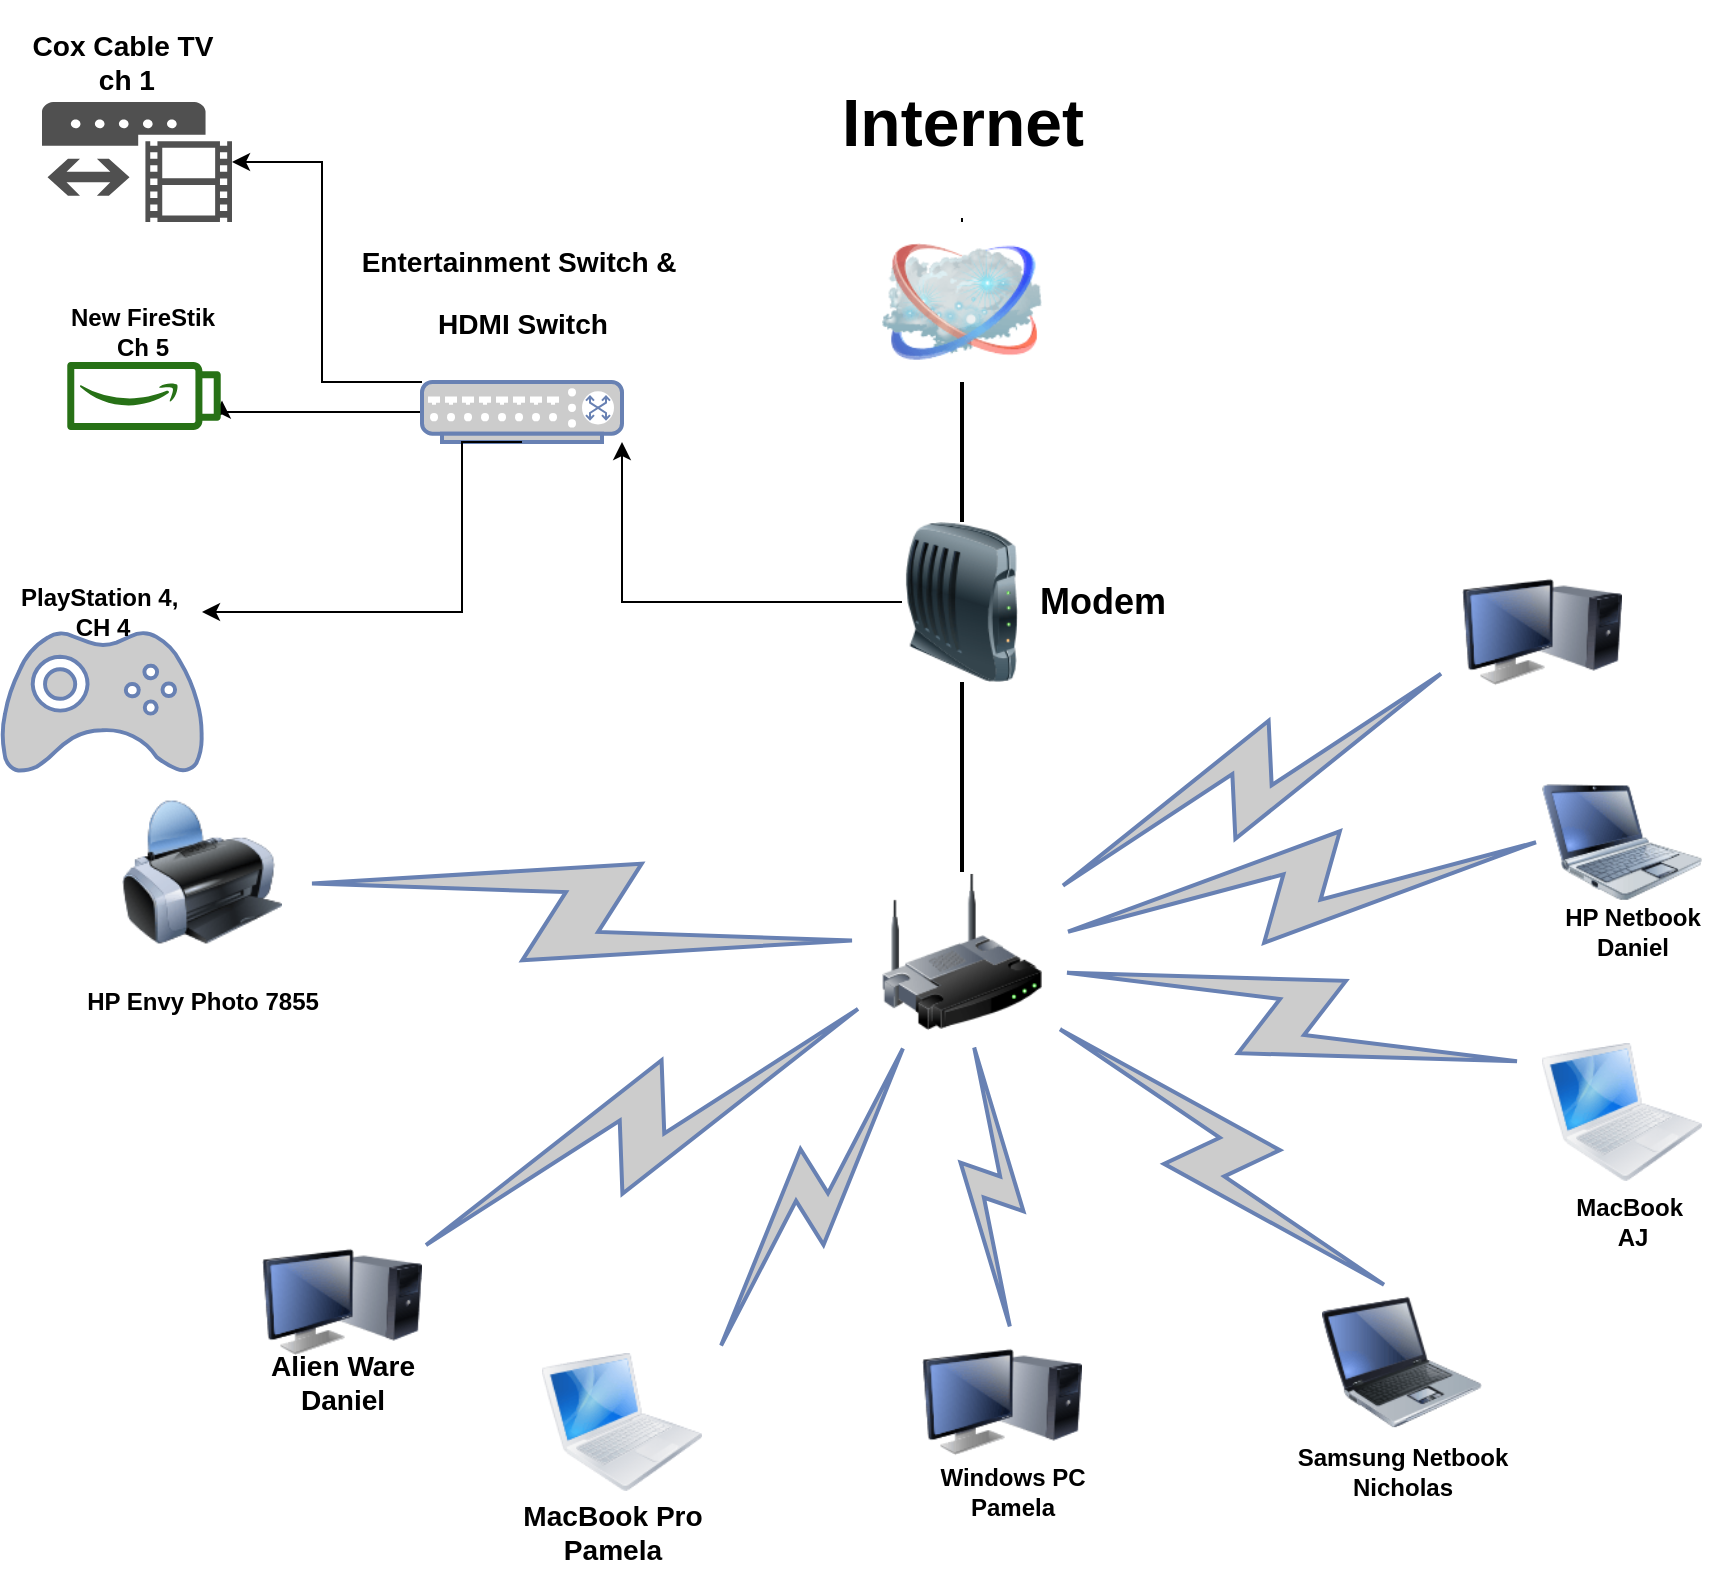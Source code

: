 <mxfile version="14.6.5" type="github">
  <diagram name="Page-1" id="55a83fd1-7818-8e21-69c5-c3457e3827bb">
    <mxGraphModel dx="695" dy="450" grid="1" gridSize="10" guides="1" tooltips="1" connect="1" arrows="1" fold="1" page="1" pageScale="1" pageWidth="1100" pageHeight="850" background="#ffffff" math="0" shadow="0">
      <root>
        <mxCell id="0" />
        <mxCell id="1" parent="0" />
        <mxCell id="69ecfefc5c41e42c-18" style="edgeStyle=none;rounded=0;html=1;labelBackgroundColor=none;endArrow=none;strokeWidth=2;fontFamily=Verdana;fontSize=22" parent="1" source="69ecfefc5c41e42c-1" edge="1">
          <mxGeometry relative="1" as="geometry">
            <mxPoint x="510" y="370" as="targetPoint" />
          </mxGeometry>
        </mxCell>
        <mxCell id="69ecfefc5c41e42c-1" value="" style="image;html=1;labelBackgroundColor=#ffffff;image=img/lib/clip_art/networking/Wireless_Router_128x128.png;rounded=1;shadow=0;comic=0;strokeWidth=2;fontSize=22" parent="1" vertex="1">
          <mxGeometry x="470" y="465" width="80" height="80" as="geometry" />
        </mxCell>
        <mxCell id="n9olnESUbjl3bB3hCqBm-7" value="" style="edgeStyle=orthogonalEdgeStyle;rounded=0;orthogonalLoop=1;jettySize=auto;html=1;" edge="1" parent="1" source="69ecfefc5c41e42c-2">
          <mxGeometry relative="1" as="geometry">
            <mxPoint x="510" y="60" as="targetPoint" />
          </mxGeometry>
        </mxCell>
        <mxCell id="69ecfefc5c41e42c-2" value="&lt;h2&gt;Internet&lt;/h2&gt;" style="image;html=1;labelBackgroundColor=#ffffff;image=img/lib/clip_art/networking/Cloud_128x128.png;rounded=1;shadow=0;comic=0;strokeWidth=2;fontSize=22;labelPosition=center;verticalLabelPosition=top;align=center;verticalAlign=bottom;" parent="1" vertex="1">
          <mxGeometry x="470" y="140" width="80" height="80" as="geometry" />
        </mxCell>
        <mxCell id="69ecfefc5c41e42c-19" style="edgeStyle=none;rounded=0;html=1;labelBackgroundColor=none;endArrow=none;strokeWidth=2;fontFamily=Verdana;fontSize=22" parent="1" target="69ecfefc5c41e42c-2" edge="1">
          <mxGeometry relative="1" as="geometry">
            <mxPoint x="510" y="290" as="sourcePoint" />
          </mxGeometry>
        </mxCell>
        <mxCell id="69ecfefc5c41e42c-6" value="&lt;h3 style=&quot;font-size: 12px ; line-height: 100%&quot;&gt;HP Envy Photo 7855&lt;/h3&gt;" style="image;html=1;labelBackgroundColor=#ffffff;image=img/lib/clip_art/computers/Printer_128x128.png;rounded=1;shadow=0;comic=0;strokeWidth=2;fontSize=22;align=center;" parent="1" vertex="1">
          <mxGeometry x="90" y="425" width="80" height="80" as="geometry" />
        </mxCell>
        <mxCell id="69ecfefc5c41e42c-11" value="" style="html=1;fillColor=#CCCCCC;strokeColor=#6881B3;gradientColor=none;gradientDirection=north;strokeWidth=2;shape=mxgraph.networks.comm_link_edge;html=1;labelBackgroundColor=none;endArrow=none;fontFamily=Verdana;fontSize=22;fontColor=#000000;" parent="1" source="69ecfefc5c41e42c-6" target="69ecfefc5c41e42c-1" edge="1">
          <mxGeometry width="100" height="100" relative="1" as="geometry">
            <mxPoint x="300" y="390" as="sourcePoint" />
            <mxPoint x="400" y="290" as="targetPoint" />
          </mxGeometry>
        </mxCell>
        <mxCell id="69ecfefc5c41e42c-12" value="" style="html=1;fillColor=#CCCCCC;strokeColor=#6881B3;gradientColor=none;gradientDirection=north;strokeWidth=2;shape=mxgraph.networks.comm_link_edge;html=1;labelBackgroundColor=none;endArrow=none;fontFamily=Verdana;fontSize=22;fontColor=#000000;fontStyle=1" parent="1" target="69ecfefc5c41e42c-1" edge="1">
          <mxGeometry width="100" height="100" relative="1" as="geometry">
            <mxPoint x="230" y="658.125" as="sourcePoint" />
            <mxPoint x="470" y="508.043" as="targetPoint" />
          </mxGeometry>
        </mxCell>
        <mxCell id="69ecfefc5c41e42c-13" value="" style="html=1;fillColor=#CCCCCC;strokeColor=#6881B3;gradientColor=none;gradientDirection=north;strokeWidth=2;shape=mxgraph.networks.comm_link_edge;html=1;labelBackgroundColor=none;endArrow=none;fontFamily=Verdana;fontSize=22;fontColor=#000000;" parent="1" target="69ecfefc5c41e42c-1" edge="1">
          <mxGeometry width="100" height="100" relative="1" as="geometry">
            <mxPoint x="384.49" y="710" as="sourcePoint" />
            <mxPoint x="480" y="518.043" as="targetPoint" />
          </mxGeometry>
        </mxCell>
        <mxCell id="69ecfefc5c41e42c-14" value="" style="html=1;fillColor=#CCCCCC;strokeColor=#6881B3;gradientColor=none;gradientDirection=north;strokeWidth=2;shape=mxgraph.networks.comm_link_edge;html=1;labelBackgroundColor=none;endArrow=none;fontFamily=Verdana;fontSize=22;fontColor=#000000;" parent="1" target="69ecfefc5c41e42c-1" edge="1">
          <mxGeometry width="100" height="100" relative="1" as="geometry">
            <mxPoint x="534.894" y="700" as="sourcePoint" />
            <mxPoint x="490" y="528.043" as="targetPoint" />
          </mxGeometry>
        </mxCell>
        <mxCell id="69ecfefc5c41e42c-15" value="" style="html=1;fillColor=#CCCCCC;strokeColor=#6881B3;gradientColor=none;gradientDirection=north;strokeWidth=2;shape=mxgraph.networks.comm_link_edge;html=1;labelBackgroundColor=none;endArrow=none;fontFamily=Verdana;fontSize=22;fontColor=#000000;" parent="1" target="69ecfefc5c41e42c-1" edge="1">
          <mxGeometry width="100" height="100" relative="1" as="geometry">
            <mxPoint x="730" y="678.462" as="sourcePoint" />
            <mxPoint x="500" y="538.043" as="targetPoint" />
          </mxGeometry>
        </mxCell>
        <mxCell id="69ecfefc5c41e42c-16" value="" style="html=1;fillColor=#CCCCCC;strokeColor=#6881B3;gradientColor=none;gradientDirection=north;strokeWidth=2;shape=mxgraph.networks.comm_link_edge;html=1;labelBackgroundColor=none;endArrow=none;fontFamily=Verdana;fontSize=22;fontColor=#000000;" parent="1" target="69ecfefc5c41e42c-1" edge="1">
          <mxGeometry width="100" height="100" relative="1" as="geometry">
            <mxPoint x="800" y="562.121" as="sourcePoint" />
            <mxPoint x="510" y="548.043" as="targetPoint" />
          </mxGeometry>
        </mxCell>
        <mxCell id="69ecfefc5c41e42c-17" value="" style="html=1;fillColor=#CCCCCC;strokeColor=#6881B3;gradientColor=none;gradientDirection=north;strokeWidth=2;shape=mxgraph.networks.comm_link_edge;html=1;labelBackgroundColor=none;endArrow=none;fontFamily=Verdana;fontSize=22;fontColor=#000000;" parent="1" target="69ecfefc5c41e42c-1" edge="1">
          <mxGeometry width="100" height="100" relative="1" as="geometry">
            <mxPoint x="810" y="447.647" as="sourcePoint" />
            <mxPoint x="520" y="558.043" as="targetPoint" />
          </mxGeometry>
        </mxCell>
        <mxCell id="n9olnESUbjl3bB3hCqBm-1" value="" style="image;html=1;image=img/lib/clip_art/networking/Modem_128x128.png" vertex="1" parent="1">
          <mxGeometry x="470" y="290" width="80" height="80" as="geometry" />
        </mxCell>
        <mxCell id="n9olnESUbjl3bB3hCqBm-2" value="&lt;h2 style=&quot;text-align: right&quot;&gt;Modem&lt;/h2&gt;" style="text;html=1;resizable=0;autosize=1;align=center;verticalAlign=middle;points=[];fillColor=none;strokeColor=none;rounded=0;" vertex="1" parent="1">
          <mxGeometry x="540" y="305" width="80" height="50" as="geometry" />
        </mxCell>
        <mxCell id="n9olnESUbjl3bB3hCqBm-20" value="" style="edgeStyle=orthogonalEdgeStyle;rounded=0;orthogonalLoop=1;jettySize=auto;html=1;" edge="1" parent="1" source="n9olnESUbjl3bB3hCqBm-4">
          <mxGeometry relative="1" as="geometry">
            <mxPoint x="140" y="229.3" as="targetPoint" />
            <Array as="points">
              <mxPoint x="140" y="235" />
            </Array>
          </mxGeometry>
        </mxCell>
        <mxCell id="n9olnESUbjl3bB3hCqBm-4" value="" style="fontColor=#0066CC;verticalAlign=top;verticalLabelPosition=bottom;labelPosition=center;align=center;html=1;outlineConnect=0;fillColor=#CCCCCC;strokeColor=#6881B3;gradientColor=none;gradientDirection=north;strokeWidth=2;shape=mxgraph.networks.switch;" vertex="1" parent="1">
          <mxGeometry x="240" y="220" width="100" height="30" as="geometry" />
        </mxCell>
        <mxCell id="n9olnESUbjl3bB3hCqBm-16" value="" style="edgeStyle=orthogonalEdgeStyle;rounded=0;orthogonalLoop=1;jettySize=auto;html=1;exitX=0.5;exitY=1;exitDx=0;exitDy=0;exitPerimeter=0;" edge="1" parent="1" source="n9olnESUbjl3bB3hCqBm-4" target="n9olnESUbjl3bB3hCqBm-15">
          <mxGeometry relative="1" as="geometry">
            <mxPoint x="290" y="260" as="sourcePoint" />
            <Array as="points">
              <mxPoint x="260" y="250" />
              <mxPoint x="260" y="335" />
            </Array>
          </mxGeometry>
        </mxCell>
        <mxCell id="n9olnESUbjl3bB3hCqBm-28" value="" style="edgeStyle=orthogonalEdgeStyle;rounded=0;orthogonalLoop=1;jettySize=auto;html=1;" edge="1" parent="1" source="n9olnESUbjl3bB3hCqBm-4" target="n9olnESUbjl3bB3hCqBm-25">
          <mxGeometry relative="1" as="geometry">
            <mxPoint x="290" y="55" as="targetPoint" />
            <Array as="points">
              <mxPoint x="190" y="220" />
              <mxPoint x="190" y="110" />
            </Array>
          </mxGeometry>
        </mxCell>
        <mxCell id="n9olnESUbjl3bB3hCqBm-5" value="&lt;h3&gt;Entertainment Switch &amp;amp;&amp;nbsp;&lt;/h3&gt;&lt;h3&gt;HDMI Switch&lt;/h3&gt;" style="text;html=1;resizable=0;autosize=1;align=center;verticalAlign=middle;points=[];fillColor=none;strokeColor=none;rounded=0;" vertex="1" parent="1">
          <mxGeometry x="200" y="135" width="180" height="80" as="geometry" />
        </mxCell>
        <mxCell id="n9olnESUbjl3bB3hCqBm-11" value="" style="edgeStyle=orthogonalEdgeStyle;rounded=0;orthogonalLoop=1;jettySize=auto;html=1;" edge="1" parent="1" source="n9olnESUbjl3bB3hCqBm-8" target="n9olnESUbjl3bB3hCqBm-4">
          <mxGeometry relative="1" as="geometry">
            <Array as="points">
              <mxPoint x="340" y="330" />
            </Array>
          </mxGeometry>
        </mxCell>
        <mxCell id="n9olnESUbjl3bB3hCqBm-8" value="&lt;h3&gt;&lt;br&gt;&lt;/h3&gt;" style="text;html=1;resizable=0;autosize=1;align=center;verticalAlign=middle;points=[];fillColor=none;strokeColor=none;rounded=0;" vertex="1" parent="1">
          <mxGeometry x="480" y="305" width="20" height="50" as="geometry" />
        </mxCell>
        <mxCell id="n9olnESUbjl3bB3hCqBm-10" value="&lt;h3&gt;&lt;br&gt;&lt;/h3&gt;" style="text;html=1;resizable=0;autosize=1;align=center;verticalAlign=middle;points=[];fillColor=none;strokeColor=none;rounded=0;" vertex="1" parent="1">
          <mxGeometry x="380" y="305" width="20" height="50" as="geometry" />
        </mxCell>
        <mxCell id="n9olnESUbjl3bB3hCqBm-13" value="" style="fontColor=#0066CC;verticalAlign=top;verticalLabelPosition=bottom;labelPosition=center;align=center;html=1;outlineConnect=0;fillColor=#CCCCCC;strokeColor=#6881B3;gradientColor=none;gradientDirection=north;strokeWidth=2;shape=mxgraph.networks.gamepad;" vertex="1" parent="1">
          <mxGeometry x="30" y="345" width="100" height="70" as="geometry" />
        </mxCell>
        <mxCell id="n9olnESUbjl3bB3hCqBm-15" value="&lt;h4&gt;PlayStation 4,&amp;nbsp;&lt;br&gt;CH 4&lt;/h4&gt;" style="text;html=1;resizable=0;autosize=1;align=center;verticalAlign=middle;points=[];fillColor=none;strokeColor=none;rounded=0;" vertex="1" parent="1">
          <mxGeometry x="30" y="300" width="100" height="70" as="geometry" />
        </mxCell>
        <mxCell id="n9olnESUbjl3bB3hCqBm-22" value="" style="outlineConnect=0;fontColor=#232F3E;gradientColor=none;fillColor=#277116;strokeColor=none;dashed=0;verticalLabelPosition=bottom;verticalAlign=top;align=center;html=1;fontSize=12;fontStyle=0;aspect=fixed;pointerEvents=1;shape=mxgraph.aws4.firetv_stick;" vertex="1" parent="1">
          <mxGeometry x="62" y="210" width="78" height="34" as="geometry" />
        </mxCell>
        <mxCell id="n9olnESUbjl3bB3hCqBm-23" value="&lt;h4&gt;&lt;/h4&gt;&lt;h4&gt;New FireStik&lt;br&gt;Ch 5&lt;/h4&gt;" style="text;html=1;resizable=0;autosize=1;align=center;verticalAlign=middle;points=[];fillColor=none;strokeColor=none;rounded=0;" vertex="1" parent="1">
          <mxGeometry x="55" y="160" width="90" height="70" as="geometry" />
        </mxCell>
        <mxCell id="n9olnESUbjl3bB3hCqBm-25" value="" style="pointerEvents=1;shadow=0;dashed=0;html=1;strokeColor=none;fillColor=#505050;labelPosition=center;verticalLabelPosition=bottom;verticalAlign=top;outlineConnect=0;align=center;shape=mxgraph.office.devices.video_gateway;" vertex="1" parent="1">
          <mxGeometry x="50" y="80" width="95" height="60" as="geometry" />
        </mxCell>
        <mxCell id="n9olnESUbjl3bB3hCqBm-26" value="&lt;h3&gt;Cox Cable TV&lt;br&gt;&amp;nbsp;ch 1&lt;/h3&gt;" style="text;html=1;resizable=0;autosize=1;align=center;verticalAlign=middle;points=[];fillColor=none;strokeColor=none;rounded=0;" vertex="1" parent="1">
          <mxGeometry x="35" y="30" width="110" height="60" as="geometry" />
        </mxCell>
        <mxCell id="n9olnESUbjl3bB3hCqBm-33" value="" style="image;html=1;image=img/lib/clip_art/computers/Monitor_Tower_128x128.png;align=center;" vertex="1" parent="1">
          <mxGeometry x="160" y="640" width="80" height="80" as="geometry" />
        </mxCell>
        <mxCell id="n9olnESUbjl3bB3hCqBm-35" value="&lt;h3&gt;Alien Ware&lt;br&gt;Daniel&lt;/h3&gt;" style="text;html=1;resizable=0;autosize=1;align=center;verticalAlign=middle;points=[];fillColor=none;strokeColor=none;rounded=0;" vertex="1" parent="1">
          <mxGeometry x="155" y="690" width="90" height="60" as="geometry" />
        </mxCell>
        <mxCell id="n9olnESUbjl3bB3hCqBm-36" value="" style="image;html=1;image=img/lib/clip_art/computers/MacBook_128x128.png;align=center;" vertex="1" parent="1">
          <mxGeometry x="300" y="700" width="80" height="80" as="geometry" />
        </mxCell>
        <mxCell id="n9olnESUbjl3bB3hCqBm-37" value="&lt;h3&gt;MacBook Pro&lt;br&gt;Pamela&lt;/h3&gt;" style="text;html=1;resizable=0;autosize=1;align=center;verticalAlign=middle;points=[];fillColor=none;strokeColor=none;rounded=0;" vertex="1" parent="1">
          <mxGeometry x="280" y="765" width="110" height="60" as="geometry" />
        </mxCell>
        <mxCell id="n9olnESUbjl3bB3hCqBm-38" value="" style="image;html=1;image=img/lib/clip_art/computers/Monitor_Tower_128x128.png;align=center;" vertex="1" parent="1">
          <mxGeometry x="490" y="690" width="80" height="80" as="geometry" />
        </mxCell>
        <mxCell id="n9olnESUbjl3bB3hCqBm-39" value="&lt;h4&gt;Windows PC&lt;br&gt;Pamela&lt;/h4&gt;" style="text;html=1;resizable=0;autosize=1;align=center;verticalAlign=middle;points=[];fillColor=none;strokeColor=none;rounded=0;" vertex="1" parent="1">
          <mxGeometry x="490" y="740" width="90" height="70" as="geometry" />
        </mxCell>
        <mxCell id="n9olnESUbjl3bB3hCqBm-40" value="" style="image;html=1;image=img/lib/clip_art/computers/Laptop_128x128.png;align=center;" vertex="1" parent="1">
          <mxGeometry x="690" y="670" width="80" height="80" as="geometry" />
        </mxCell>
        <mxCell id="n9olnESUbjl3bB3hCqBm-41" value="&lt;h4&gt;Samsung Netbook&lt;br&gt;Nicholas&lt;/h4&gt;" style="text;html=1;resizable=0;autosize=1;align=center;verticalAlign=middle;points=[];fillColor=none;strokeColor=none;rounded=0;" vertex="1" parent="1">
          <mxGeometry x="670" y="730" width="120" height="70" as="geometry" />
        </mxCell>
        <mxCell id="n9olnESUbjl3bB3hCqBm-42" value="" style="image;html=1;image=img/lib/clip_art/computers/MacBook_128x128.png;align=center;" vertex="1" parent="1">
          <mxGeometry x="800" y="545" width="80" height="80" as="geometry" />
        </mxCell>
        <mxCell id="n9olnESUbjl3bB3hCqBm-43" value="&lt;h4&gt;MacBook&amp;nbsp;&lt;br&gt;AJ&lt;/h4&gt;" style="text;html=1;resizable=0;autosize=1;align=center;verticalAlign=middle;points=[];fillColor=none;strokeColor=none;rounded=0;" vertex="1" parent="1">
          <mxGeometry x="810" y="605" width="70" height="70" as="geometry" />
        </mxCell>
        <mxCell id="n9olnESUbjl3bB3hCqBm-44" value="" style="image;html=1;image=img/lib/clip_art/computers/Netbook_128x128.png;align=center;" vertex="1" parent="1">
          <mxGeometry x="800" y="410" width="80" height="80" as="geometry" />
        </mxCell>
        <mxCell id="n9olnESUbjl3bB3hCqBm-45" value="&lt;h4&gt;HP Netbook&lt;br&gt;Daniel&lt;/h4&gt;" style="text;html=1;resizable=0;autosize=1;align=center;verticalAlign=middle;points=[];fillColor=none;strokeColor=none;rounded=0;" vertex="1" parent="1">
          <mxGeometry x="805" y="460" width="80" height="70" as="geometry" />
        </mxCell>
        <mxCell id="n9olnESUbjl3bB3hCqBm-46" value="" style="html=1;fillColor=#CCCCCC;strokeColor=#6881B3;gradientColor=none;gradientDirection=north;strokeWidth=2;shape=mxgraph.networks.comm_link_edge;html=1;labelBackgroundColor=none;endArrow=none;fontFamily=Verdana;fontSize=22;fontColor=#000000;" edge="1" parent="1" target="69ecfefc5c41e42c-1">
          <mxGeometry width="100" height="100" relative="1" as="geometry">
            <mxPoint x="760" y="360" as="sourcePoint" />
            <mxPoint x="530" y="465.003" as="targetPoint" />
            <Array as="points">
              <mxPoint x="620" y="430" />
            </Array>
          </mxGeometry>
        </mxCell>
        <mxCell id="n9olnESUbjl3bB3hCqBm-47" value="" style="image;html=1;image=img/lib/clip_art/computers/Monitor_Tower_128x128.png;align=center;" vertex="1" parent="1">
          <mxGeometry x="760" y="305" width="80" height="80" as="geometry" />
        </mxCell>
      </root>
    </mxGraphModel>
  </diagram>
</mxfile>
